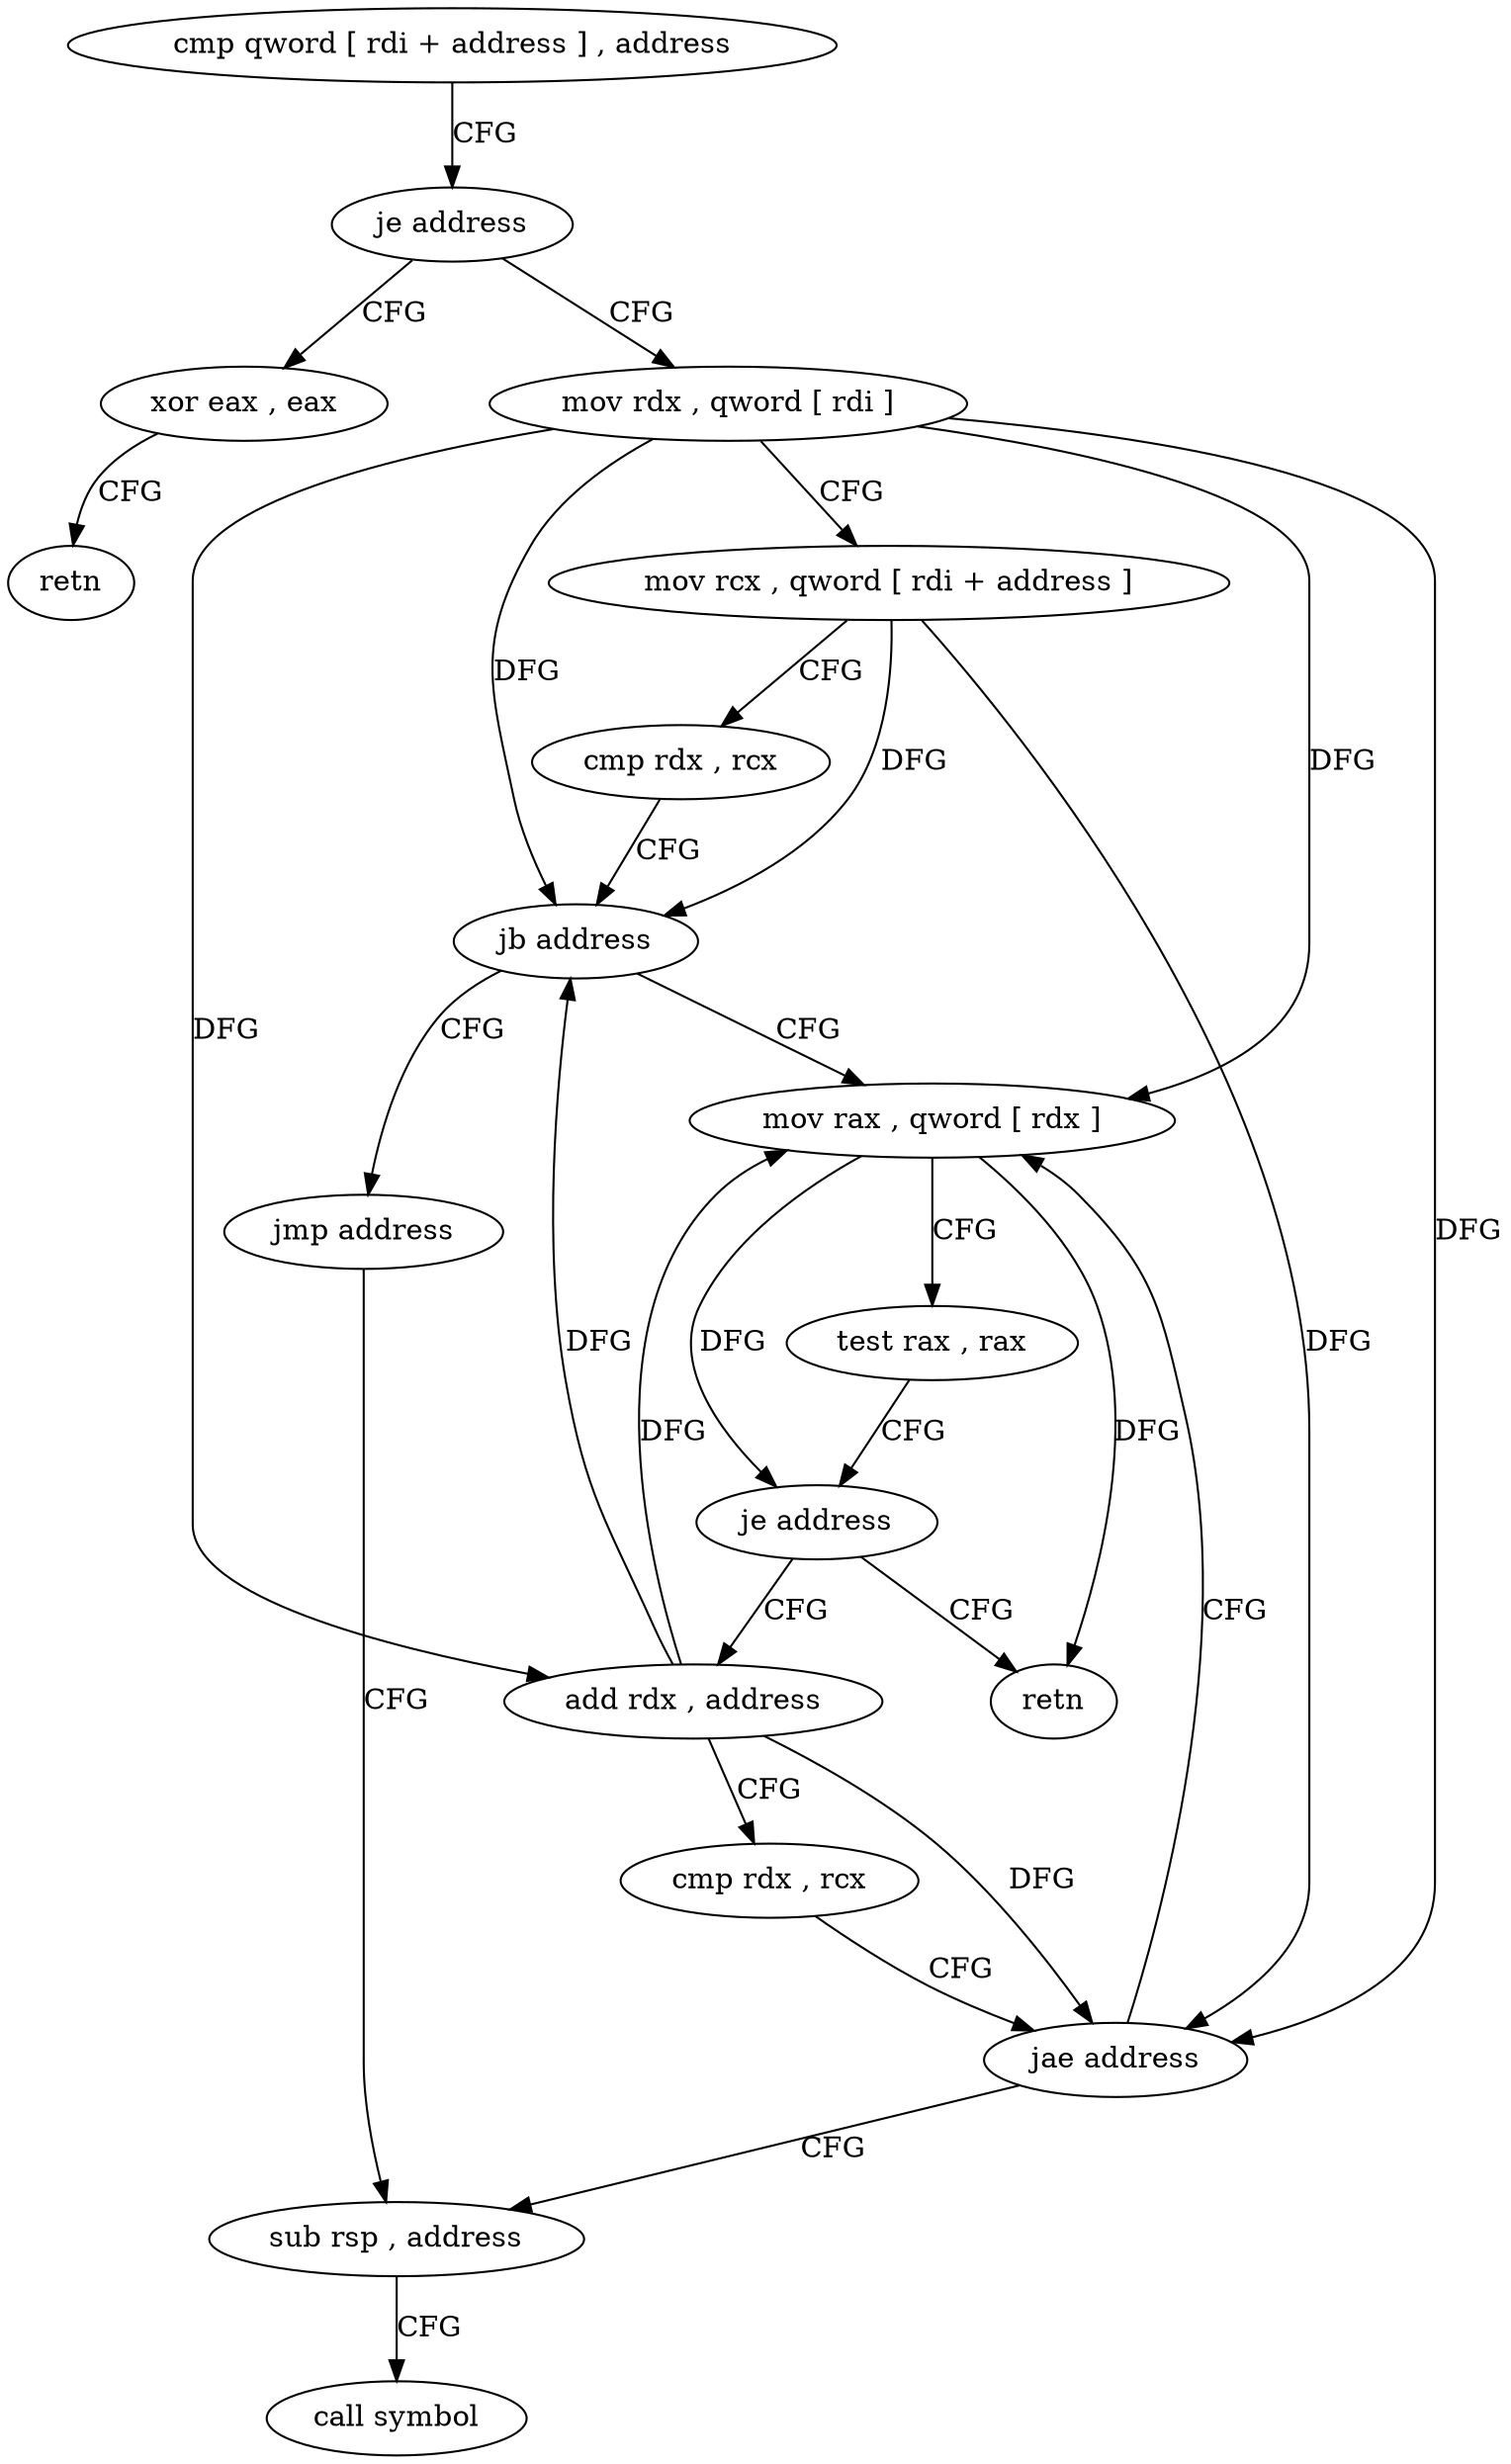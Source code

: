 digraph "func" {
"4280784" [label = "cmp qword [ rdi + address ] , address" ]
"4280789" [label = "je address" ]
"4280827" [label = "xor eax , eax" ]
"4280791" [label = "mov rdx , qword [ rdi ]" ]
"4280829" [label = "retn" ]
"4280794" [label = "mov rcx , qword [ rdi + address ]" ]
"4280798" [label = "cmp rdx , rcx" ]
"4280801" [label = "jb address" ]
"4280817" [label = "mov rax , qword [ rdx ]" ]
"4280803" [label = "jmp address" ]
"4280820" [label = "test rax , rax" ]
"4280823" [label = "je address" ]
"4280808" [label = "add rdx , address" ]
"4280825" [label = "retn" ]
"4280830" [label = "sub rsp , address" ]
"4280812" [label = "cmp rdx , rcx" ]
"4280815" [label = "jae address" ]
"4280834" [label = "call symbol" ]
"4280784" -> "4280789" [ label = "CFG" ]
"4280789" -> "4280827" [ label = "CFG" ]
"4280789" -> "4280791" [ label = "CFG" ]
"4280827" -> "4280829" [ label = "CFG" ]
"4280791" -> "4280794" [ label = "CFG" ]
"4280791" -> "4280801" [ label = "DFG" ]
"4280791" -> "4280817" [ label = "DFG" ]
"4280791" -> "4280808" [ label = "DFG" ]
"4280791" -> "4280815" [ label = "DFG" ]
"4280794" -> "4280798" [ label = "CFG" ]
"4280794" -> "4280801" [ label = "DFG" ]
"4280794" -> "4280815" [ label = "DFG" ]
"4280798" -> "4280801" [ label = "CFG" ]
"4280801" -> "4280817" [ label = "CFG" ]
"4280801" -> "4280803" [ label = "CFG" ]
"4280817" -> "4280820" [ label = "CFG" ]
"4280817" -> "4280823" [ label = "DFG" ]
"4280817" -> "4280825" [ label = "DFG" ]
"4280803" -> "4280830" [ label = "CFG" ]
"4280820" -> "4280823" [ label = "CFG" ]
"4280823" -> "4280808" [ label = "CFG" ]
"4280823" -> "4280825" [ label = "CFG" ]
"4280808" -> "4280812" [ label = "CFG" ]
"4280808" -> "4280817" [ label = "DFG" ]
"4280808" -> "4280801" [ label = "DFG" ]
"4280808" -> "4280815" [ label = "DFG" ]
"4280830" -> "4280834" [ label = "CFG" ]
"4280812" -> "4280815" [ label = "CFG" ]
"4280815" -> "4280830" [ label = "CFG" ]
"4280815" -> "4280817" [ label = "CFG" ]
}
